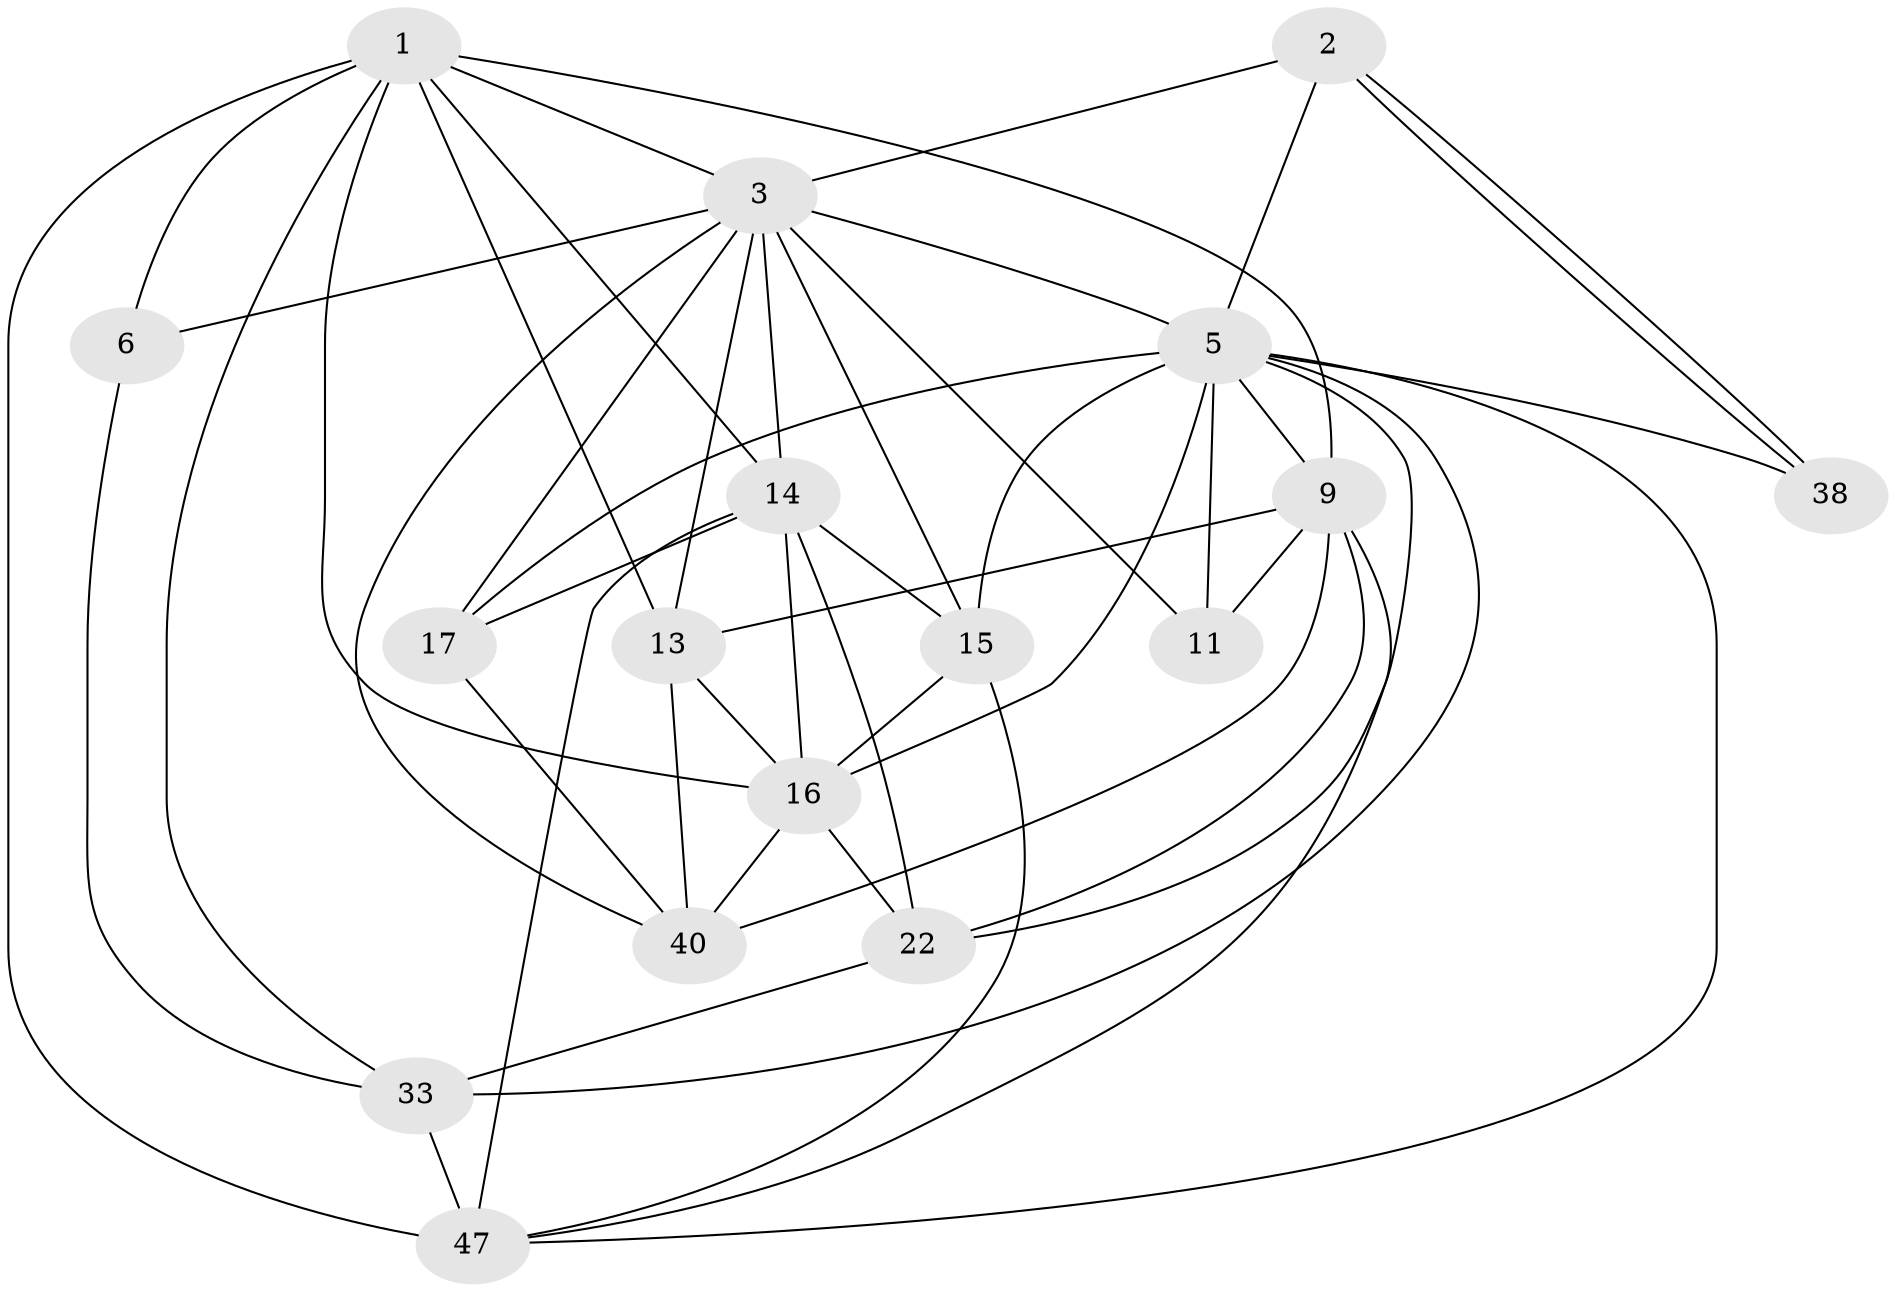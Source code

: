 // original degree distribution, {5: 0.15789473684210525, 4: 0.42105263157894735, 6: 0.07017543859649122, 2: 0.08771929824561403, 3: 0.22807017543859648, 7: 0.03508771929824561}
// Generated by graph-tools (version 1.1) at 2025/18/03/04/25 18:18:31]
// undirected, 17 vertices, 49 edges
graph export_dot {
graph [start="1"]
  node [color=gray90,style=filled];
  1 [super="+8+32+23"];
  2 [super="+42"];
  3 [super="+4+29+50+19"];
  5 [super="+30+26+20+36"];
  6 [super="+12+7"];
  9 [super="+44+10+55+41"];
  11 [super="+21"];
  13 [super="+31+37"];
  14 [super="+18+49"];
  15 [super="+24"];
  16 [super="+28+25"];
  17;
  22 [super="+46"];
  33 [super="+43"];
  38;
  40 [super="+54"];
  47 [super="+51+57+52"];
  1 -- 3 [weight=3];
  1 -- 9 [weight=3];
  1 -- 13;
  1 -- 14;
  1 -- 16 [weight=2];
  1 -- 33;
  1 -- 47 [weight=3];
  1 -- 6;
  2 -- 38 [weight=2];
  2 -- 38;
  2 -- 3 [weight=2];
  2 -- 5;
  3 -- 40;
  3 -- 13;
  3 -- 6 [weight=3];
  3 -- 5 [weight=3];
  3 -- 11 [weight=2];
  3 -- 17;
  3 -- 15;
  3 -- 14;
  5 -- 22;
  5 -- 9 [weight=2];
  5 -- 15 [weight=2];
  5 -- 17;
  5 -- 38;
  5 -- 47;
  5 -- 16;
  5 -- 33;
  5 -- 11;
  6 -- 33;
  9 -- 40;
  9 -- 13 [weight=3];
  9 -- 47;
  9 -- 22;
  9 -- 11;
  13 -- 16;
  13 -- 40;
  14 -- 17;
  14 -- 16 [weight=2];
  14 -- 15;
  14 -- 47;
  14 -- 22;
  15 -- 16 [weight=2];
  15 -- 47;
  16 -- 22;
  16 -- 40;
  17 -- 40;
  22 -- 33 [weight=2];
  33 -- 47;
}
